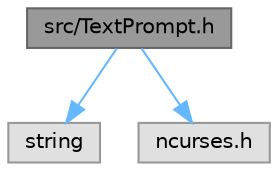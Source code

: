 digraph "src/TextPrompt.h"
{
 // LATEX_PDF_SIZE
  bgcolor="transparent";
  edge [fontname=Helvetica,fontsize=10,labelfontname=Helvetica,labelfontsize=10];
  node [fontname=Helvetica,fontsize=10,shape=box,height=0.2,width=0.4];
  Node1 [id="Node000001",label="src/TextPrompt.h",height=0.2,width=0.4,color="gray40", fillcolor="grey60", style="filled", fontcolor="black",tooltip="Header file for the TextPrompt class, which handles text input prompts using ncurses."];
  Node1 -> Node2 [id="edge1_Node000001_Node000002",color="steelblue1",style="solid",tooltip=" "];
  Node2 [id="Node000002",label="string",height=0.2,width=0.4,color="grey60", fillcolor="#E0E0E0", style="filled",tooltip=" "];
  Node1 -> Node3 [id="edge2_Node000001_Node000003",color="steelblue1",style="solid",tooltip=" "];
  Node3 [id="Node000003",label="ncurses.h",height=0.2,width=0.4,color="grey60", fillcolor="#E0E0E0", style="filled",tooltip=" "];
}
